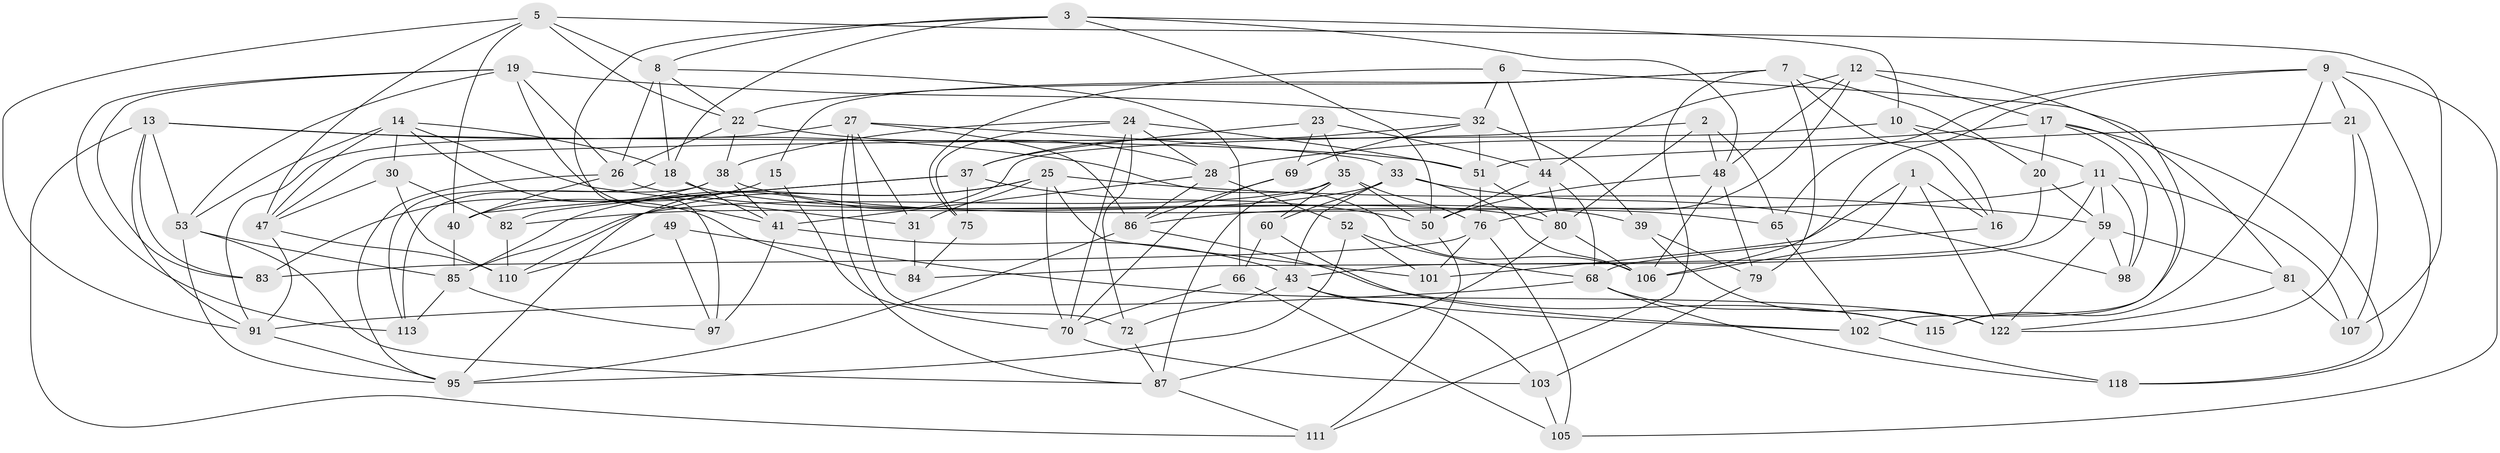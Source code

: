 // original degree distribution, {4: 1.0}
// Generated by graph-tools (version 1.1) at 2025/42/03/06/25 10:42:18]
// undirected, 81 vertices, 205 edges
graph export_dot {
graph [start="1"]
  node [color=gray90,style=filled];
  1;
  2;
  3 [super="+4"];
  5 [super="+63"];
  6;
  7 [super="+61"];
  8 [super="+42"];
  9 [super="+104"];
  10;
  11 [super="+114"];
  12 [super="+62"];
  13 [super="+36"];
  14 [super="+71"];
  15;
  16;
  17 [super="+56"];
  18 [super="+109"];
  19 [super="+34"];
  20;
  21;
  22 [super="+54"];
  23;
  24 [super="+67"];
  25 [super="+64"];
  26 [super="+55"];
  27 [super="+120"];
  28 [super="+29"];
  30;
  31;
  32 [super="+45"];
  33 [super="+74"];
  35 [super="+46"];
  37 [super="+73"];
  38 [super="+93"];
  39;
  40 [super="+90"];
  41 [super="+57"];
  43 [super="+96"];
  44 [super="+58"];
  47 [super="+116"];
  48 [super="+99"];
  49;
  50 [super="+78"];
  51 [super="+94"];
  52;
  53 [super="+125"];
  59 [super="+89"];
  60;
  65;
  66;
  68 [super="+112"];
  69;
  70 [super="+77"];
  72;
  75;
  76 [super="+121"];
  79;
  80 [super="+88"];
  81;
  82;
  83;
  84;
  85 [super="+108"];
  86 [super="+92"];
  87 [super="+119"];
  91 [super="+117"];
  95 [super="+100"];
  97;
  98;
  101;
  102 [super="+123"];
  103;
  105;
  106 [super="+127"];
  107;
  110 [super="+124"];
  111;
  113;
  115;
  118;
  122 [super="+126"];
  1 -- 16;
  1 -- 122;
  1 -- 101;
  1 -- 106;
  2 -- 80;
  2 -- 65;
  2 -- 95;
  2 -- 48;
  3 -- 10;
  3 -- 48;
  3 -- 8;
  3 -- 97;
  3 -- 18;
  3 -- 50;
  5 -- 22;
  5 -- 40;
  5 -- 8;
  5 -- 107;
  5 -- 91;
  5 -- 47;
  6 -- 44;
  6 -- 81;
  6 -- 75;
  6 -- 32;
  7 -- 22;
  7 -- 111;
  7 -- 20;
  7 -- 16;
  7 -- 15;
  7 -- 79;
  8 -- 66;
  8 -- 22;
  8 -- 26;
  8 -- 18;
  9 -- 65;
  9 -- 106;
  9 -- 21;
  9 -- 118;
  9 -- 115;
  9 -- 105;
  10 -- 16;
  10 -- 11;
  10 -- 47;
  11 -- 59;
  11 -- 98;
  11 -- 43;
  11 -- 107;
  11 -- 86;
  12 -- 76;
  12 -- 102 [weight=2];
  12 -- 48;
  12 -- 17;
  12 -- 44;
  13 -- 106;
  13 -- 83;
  13 -- 91;
  13 -- 51;
  13 -- 111;
  13 -- 53;
  14 -- 84;
  14 -- 31;
  14 -- 18;
  14 -- 47;
  14 -- 30;
  14 -- 53;
  15 -- 40 [weight=2];
  15 -- 70;
  16 -- 68;
  17 -- 20;
  17 -- 118;
  17 -- 98;
  17 -- 115;
  17 -- 28;
  18 -- 39;
  18 -- 41;
  18 -- 113;
  19 -- 83;
  19 -- 113;
  19 -- 41;
  19 -- 53;
  19 -- 26;
  19 -- 32;
  20 -- 84;
  20 -- 59;
  21 -- 107;
  21 -- 122;
  21 -- 51;
  22 -- 38;
  22 -- 26;
  22 -- 28;
  23 -- 37;
  23 -- 69;
  23 -- 35;
  23 -- 44;
  24 -- 72;
  24 -- 51;
  24 -- 38;
  24 -- 75;
  24 -- 28;
  24 -- 70;
  25 -- 101;
  25 -- 85;
  25 -- 59;
  25 -- 70;
  25 -- 110;
  25 -- 31;
  26 -- 80;
  26 -- 40;
  26 -- 95;
  27 -- 86;
  27 -- 31;
  27 -- 72;
  27 -- 91;
  27 -- 87;
  27 -- 33;
  28 -- 52;
  28 -- 86;
  28 -- 41;
  30 -- 47;
  30 -- 82;
  30 -- 110;
  31 -- 84;
  32 -- 39;
  32 -- 51;
  32 -- 69;
  32 -- 37;
  33 -- 60;
  33 -- 82;
  33 -- 106;
  33 -- 98;
  33 -- 43;
  35 -- 60;
  35 -- 50;
  35 -- 76;
  35 -- 85;
  35 -- 87;
  37 -- 40;
  37 -- 75;
  37 -- 82;
  37 -- 50;
  38 -- 83;
  38 -- 65;
  38 -- 41;
  38 -- 113;
  39 -- 79;
  39 -- 122;
  40 -- 85;
  41 -- 43;
  41 -- 97;
  43 -- 103;
  43 -- 72;
  43 -- 102;
  44 -- 80;
  44 -- 68;
  44 -- 50;
  47 -- 91;
  47 -- 110;
  48 -- 79;
  48 -- 50;
  48 -- 106;
  49 -- 97;
  49 -- 122;
  49 -- 110 [weight=2];
  50 -- 111;
  51 -- 76;
  51 -- 80;
  52 -- 101;
  52 -- 68;
  52 -- 95;
  53 -- 95;
  53 -- 87;
  53 -- 85;
  59 -- 98;
  59 -- 122;
  59 -- 81;
  60 -- 66;
  60 -- 102;
  65 -- 102;
  66 -- 70;
  66 -- 105;
  68 -- 115;
  68 -- 91;
  68 -- 118;
  69 -- 86;
  69 -- 70;
  70 -- 103;
  72 -- 87;
  75 -- 84;
  76 -- 101;
  76 -- 105;
  76 -- 83;
  79 -- 103;
  80 -- 106;
  80 -- 87;
  81 -- 107;
  81 -- 122;
  82 -- 110;
  85 -- 97;
  85 -- 113;
  86 -- 115;
  86 -- 95;
  87 -- 111;
  91 -- 95;
  102 -- 118;
  103 -- 105;
}
